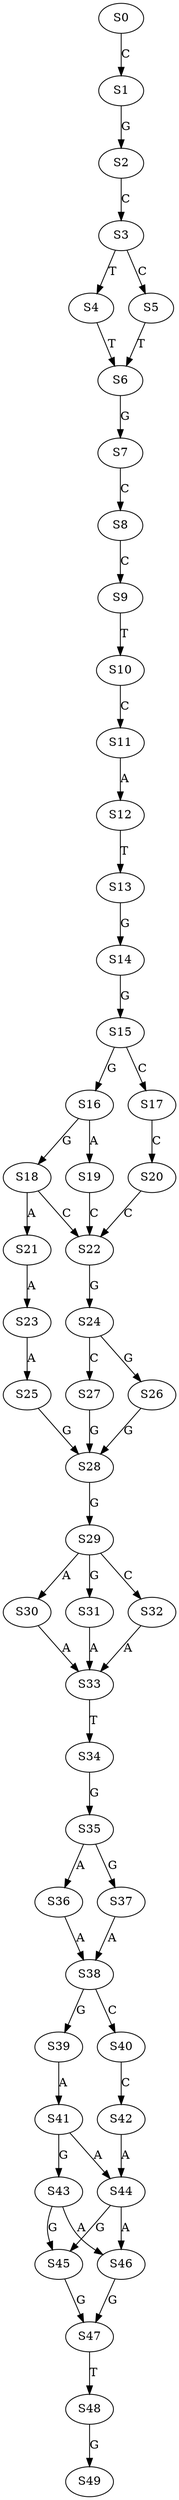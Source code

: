 strict digraph  {
	S0 -> S1 [ label = C ];
	S1 -> S2 [ label = G ];
	S2 -> S3 [ label = C ];
	S3 -> S4 [ label = T ];
	S3 -> S5 [ label = C ];
	S4 -> S6 [ label = T ];
	S5 -> S6 [ label = T ];
	S6 -> S7 [ label = G ];
	S7 -> S8 [ label = C ];
	S8 -> S9 [ label = C ];
	S9 -> S10 [ label = T ];
	S10 -> S11 [ label = C ];
	S11 -> S12 [ label = A ];
	S12 -> S13 [ label = T ];
	S13 -> S14 [ label = G ];
	S14 -> S15 [ label = G ];
	S15 -> S16 [ label = G ];
	S15 -> S17 [ label = C ];
	S16 -> S18 [ label = G ];
	S16 -> S19 [ label = A ];
	S17 -> S20 [ label = C ];
	S18 -> S21 [ label = A ];
	S18 -> S22 [ label = C ];
	S19 -> S22 [ label = C ];
	S20 -> S22 [ label = C ];
	S21 -> S23 [ label = A ];
	S22 -> S24 [ label = G ];
	S23 -> S25 [ label = A ];
	S24 -> S26 [ label = G ];
	S24 -> S27 [ label = C ];
	S25 -> S28 [ label = G ];
	S26 -> S28 [ label = G ];
	S27 -> S28 [ label = G ];
	S28 -> S29 [ label = G ];
	S29 -> S30 [ label = A ];
	S29 -> S31 [ label = G ];
	S29 -> S32 [ label = C ];
	S30 -> S33 [ label = A ];
	S31 -> S33 [ label = A ];
	S32 -> S33 [ label = A ];
	S33 -> S34 [ label = T ];
	S34 -> S35 [ label = G ];
	S35 -> S36 [ label = A ];
	S35 -> S37 [ label = G ];
	S36 -> S38 [ label = A ];
	S37 -> S38 [ label = A ];
	S38 -> S39 [ label = G ];
	S38 -> S40 [ label = C ];
	S39 -> S41 [ label = A ];
	S40 -> S42 [ label = C ];
	S41 -> S43 [ label = G ];
	S41 -> S44 [ label = A ];
	S42 -> S44 [ label = A ];
	S43 -> S45 [ label = G ];
	S43 -> S46 [ label = A ];
	S44 -> S46 [ label = A ];
	S44 -> S45 [ label = G ];
	S45 -> S47 [ label = G ];
	S46 -> S47 [ label = G ];
	S47 -> S48 [ label = T ];
	S48 -> S49 [ label = G ];
}
